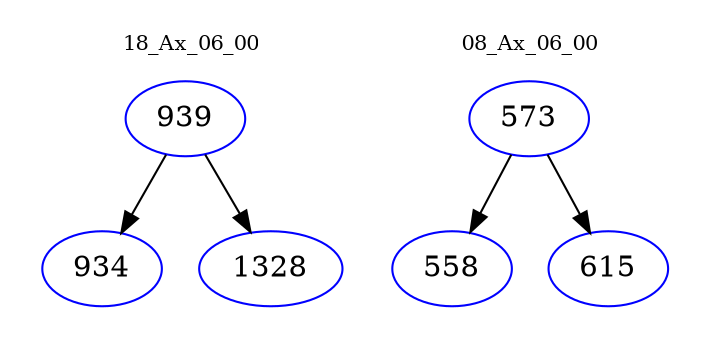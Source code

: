 digraph{
subgraph cluster_0 {
color = white
label = "18_Ax_06_00";
fontsize=10;
T0_939 [label="939", color="blue"]
T0_939 -> T0_934 [color="black"]
T0_934 [label="934", color="blue"]
T0_939 -> T0_1328 [color="black"]
T0_1328 [label="1328", color="blue"]
}
subgraph cluster_1 {
color = white
label = "08_Ax_06_00";
fontsize=10;
T1_573 [label="573", color="blue"]
T1_573 -> T1_558 [color="black"]
T1_558 [label="558", color="blue"]
T1_573 -> T1_615 [color="black"]
T1_615 [label="615", color="blue"]
}
}
